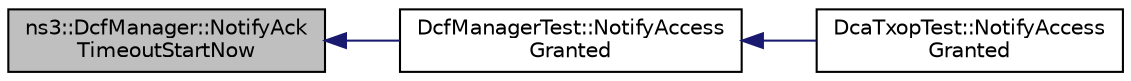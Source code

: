 digraph "ns3::DcfManager::NotifyAckTimeoutStartNow"
{
  edge [fontname="Helvetica",fontsize="10",labelfontname="Helvetica",labelfontsize="10"];
  node [fontname="Helvetica",fontsize="10",shape=record];
  rankdir="LR";
  Node1 [label="ns3::DcfManager::NotifyAck\lTimeoutStartNow",height=0.2,width=0.4,color="black", fillcolor="grey75", style="filled", fontcolor="black"];
  Node1 -> Node2 [dir="back",color="midnightblue",fontsize="10",style="solid"];
  Node2 [label="DcfManagerTest::NotifyAccess\lGranted",height=0.2,width=0.4,color="black", fillcolor="white", style="filled",URL="$df/d99/classDcfManagerTest.html#a404e242b28b2a388d3b7e3a057dfe04a"];
  Node2 -> Node3 [dir="back",color="midnightblue",fontsize="10",style="solid"];
  Node3 [label="DcaTxopTest::NotifyAccess\lGranted",height=0.2,width=0.4,color="black", fillcolor="white", style="filled",URL="$dd/d34/classDcaTxopTest.html#a1bf2ad1cbdabe76f516ae825e2212417"];
}
